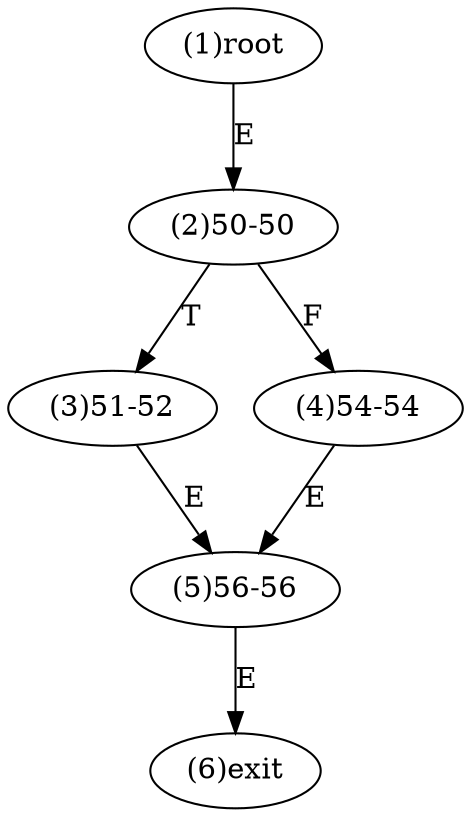digraph "" { 
1[ label="(1)root"];
2[ label="(2)50-50"];
3[ label="(3)51-52"];
4[ label="(4)54-54"];
5[ label="(5)56-56"];
6[ label="(6)exit"];
1->2[ label="E"];
2->4[ label="F"];
2->3[ label="T"];
3->5[ label="E"];
4->5[ label="E"];
5->6[ label="E"];
}